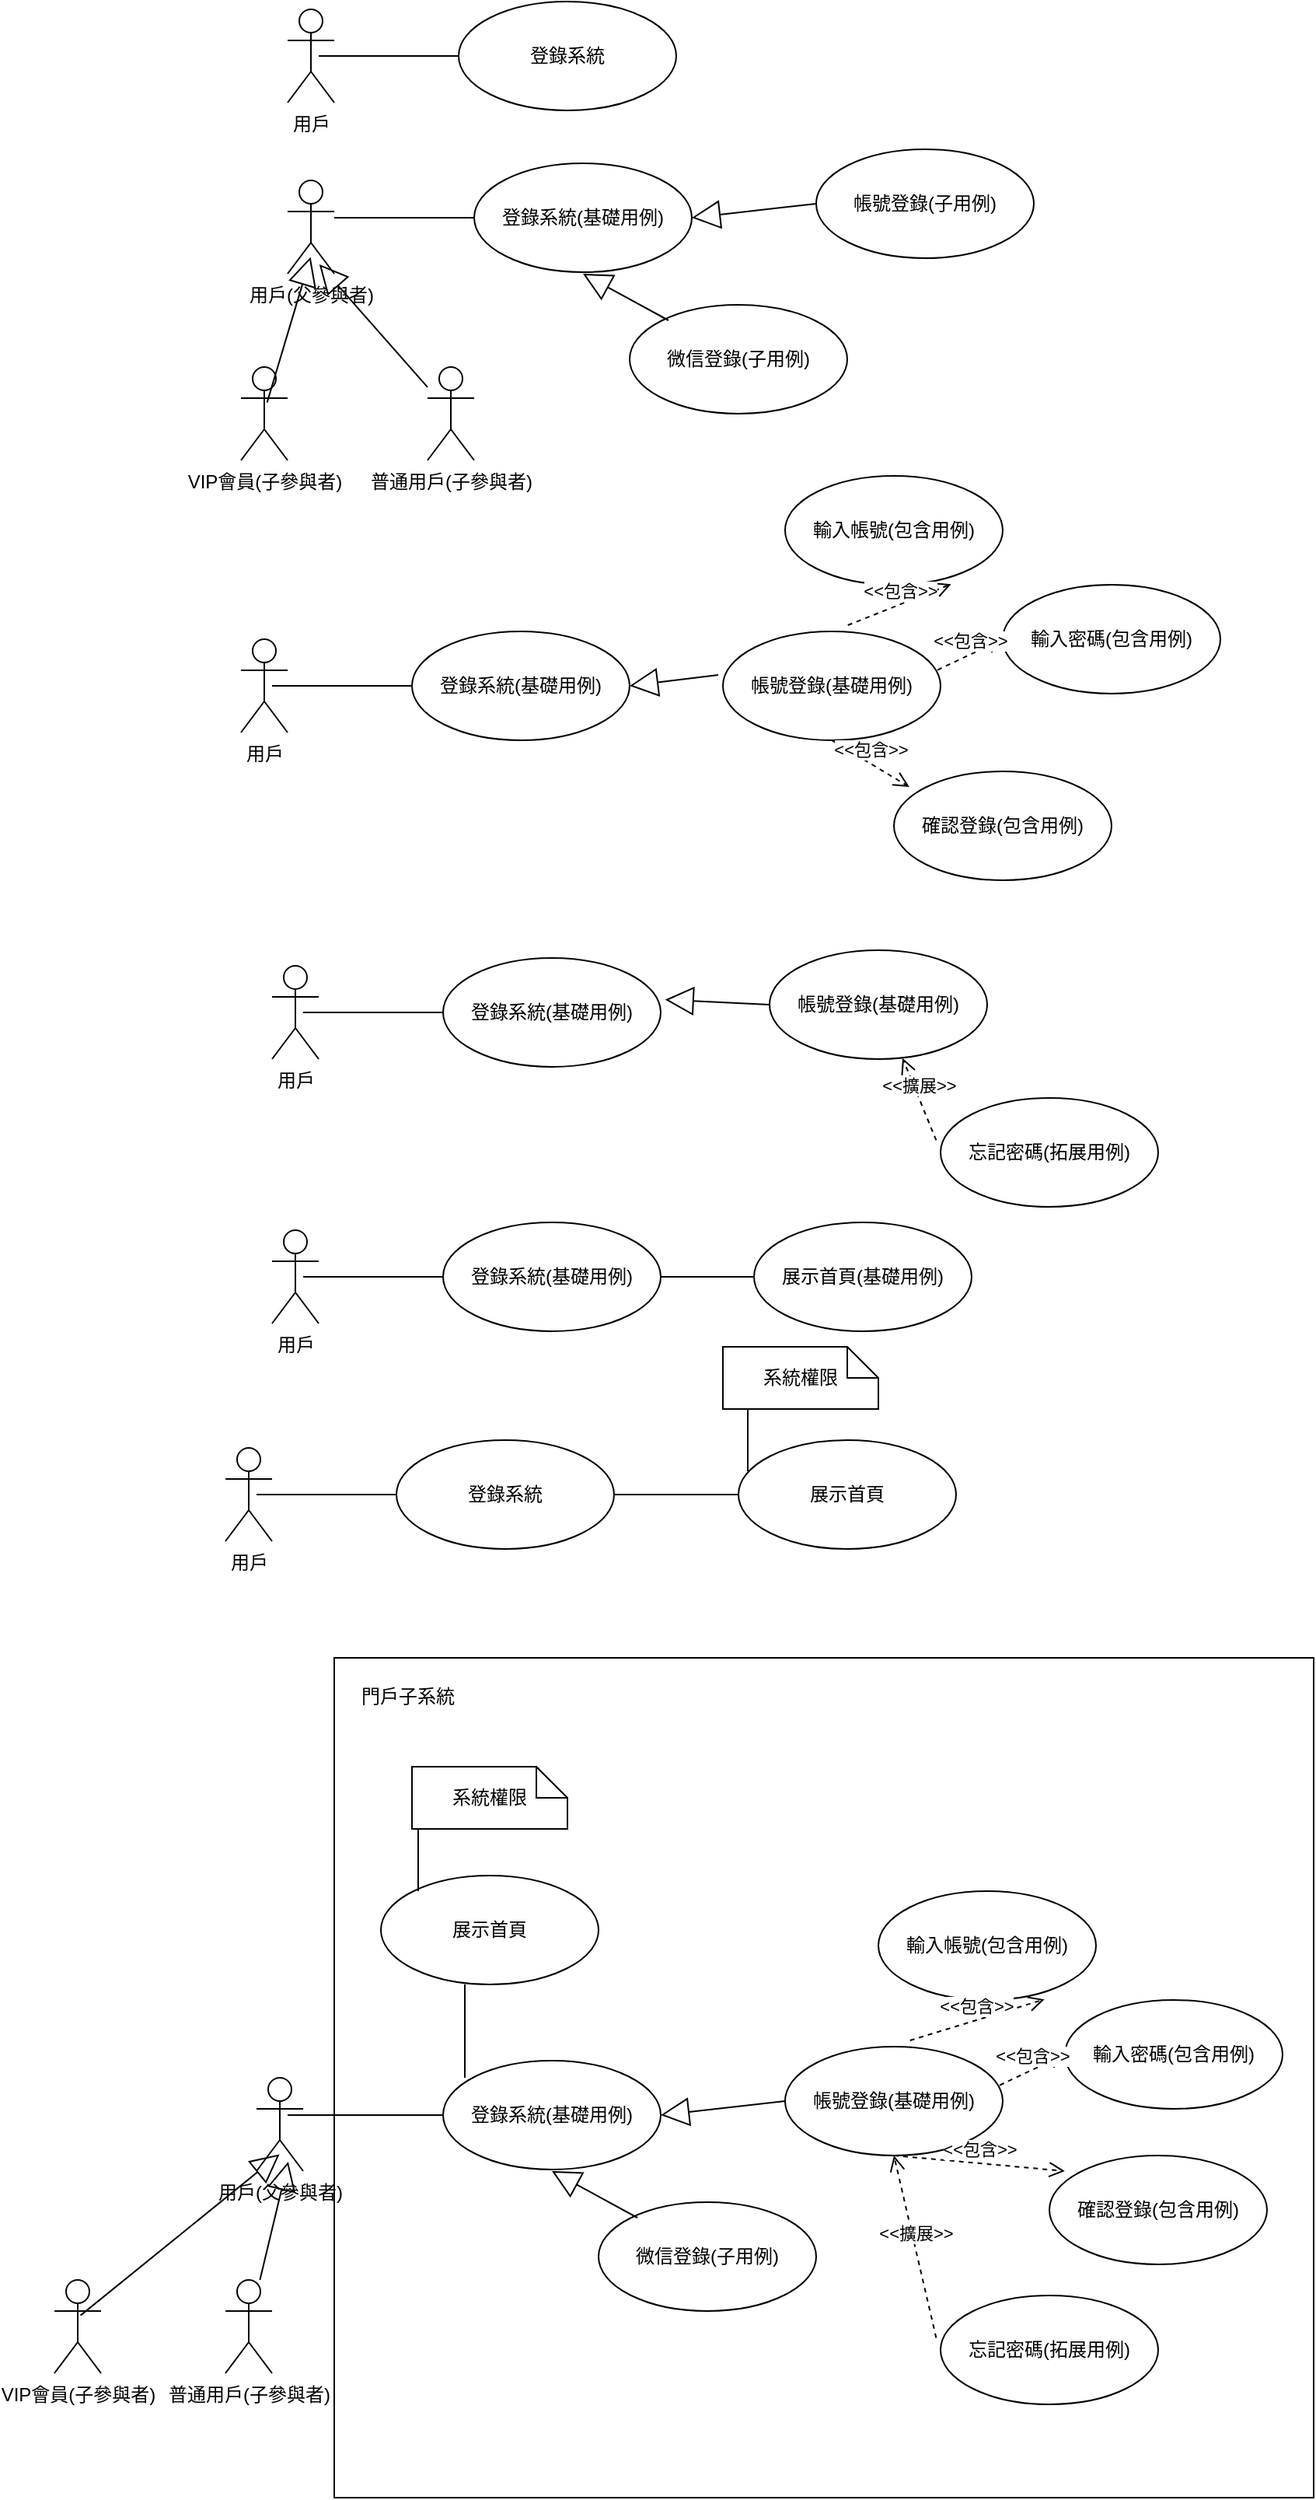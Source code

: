 <mxfile version="22.0.8" type="device">
  <diagram name="第 1 页" id="1D3wHkStJIY7CTlu3aL2">
    <mxGraphModel dx="1740" dy="530" grid="1" gridSize="10" guides="1" tooltips="1" connect="1" arrows="1" fold="1" page="1" pageScale="1" pageWidth="690" pageHeight="980" math="0" shadow="0">
      <root>
        <mxCell id="0" />
        <mxCell id="1" parent="0" />
        <mxCell id="c9QMCZZEDh3o72eXENTk-106" value="&lt;div style=&quot;&quot;&gt;&lt;br&gt;&lt;/div&gt;" style="html=1;whiteSpace=wrap;align=left;" vertex="1" parent="1">
          <mxGeometry x="130" y="1110" width="630" height="540" as="geometry" />
        </mxCell>
        <mxCell id="c9QMCZZEDh3o72eXENTk-2" value="用戶" style="shape=umlActor;verticalLabelPosition=bottom;verticalAlign=top;html=1;" vertex="1" parent="1">
          <mxGeometry x="100" y="50" width="30" height="60" as="geometry" />
        </mxCell>
        <mxCell id="c9QMCZZEDh3o72eXENTk-3" value="登錄系統" style="ellipse;whiteSpace=wrap;html=1;" vertex="1" parent="1">
          <mxGeometry x="210" y="45" width="140" height="70" as="geometry" />
        </mxCell>
        <mxCell id="c9QMCZZEDh3o72eXENTk-5" value="用戶(父參與者)" style="shape=umlActor;verticalLabelPosition=bottom;verticalAlign=top;html=1;" vertex="1" parent="1">
          <mxGeometry x="100" y="160" width="30" height="60" as="geometry" />
        </mxCell>
        <mxCell id="c9QMCZZEDh3o72eXENTk-6" value="VIP會員(子參與者)" style="shape=umlActor;verticalLabelPosition=bottom;verticalAlign=top;html=1;" vertex="1" parent="1">
          <mxGeometry x="70" y="280" width="30" height="60" as="geometry" />
        </mxCell>
        <mxCell id="c9QMCZZEDh3o72eXENTk-7" value="普通用戶(子參與者)" style="shape=umlActor;verticalLabelPosition=bottom;verticalAlign=top;html=1;" vertex="1" parent="1">
          <mxGeometry x="190" y="280" width="30" height="60" as="geometry" />
        </mxCell>
        <mxCell id="c9QMCZZEDh3o72eXENTk-18" value="登錄系統(基礎用例)" style="ellipse;whiteSpace=wrap;html=1;" vertex="1" parent="1">
          <mxGeometry x="220" y="149" width="140" height="70" as="geometry" />
        </mxCell>
        <mxCell id="c9QMCZZEDh3o72eXENTk-19" value="帳號登錄(子用例)" style="ellipse;whiteSpace=wrap;html=1;" vertex="1" parent="1">
          <mxGeometry x="440" y="140" width="140" height="70" as="geometry" />
        </mxCell>
        <mxCell id="c9QMCZZEDh3o72eXENTk-20" value="微信登錄(子用例)" style="ellipse;whiteSpace=wrap;html=1;" vertex="1" parent="1">
          <mxGeometry x="320" y="240" width="140" height="70" as="geometry" />
        </mxCell>
        <mxCell id="c9QMCZZEDh3o72eXENTk-23" value="" style="line;strokeWidth=1;fillColor=none;align=left;verticalAlign=middle;spacingTop=-1;spacingLeft=3;spacingRight=3;rotatable=0;labelPosition=right;points=[];portConstraint=eastwest;strokeColor=inherit;" vertex="1" parent="1">
          <mxGeometry x="130" y="180" width="90" height="8" as="geometry" />
        </mxCell>
        <mxCell id="c9QMCZZEDh3o72eXENTk-34" value="" style="line;strokeWidth=1;fillColor=none;align=left;verticalAlign=middle;spacingTop=-1;spacingLeft=3;spacingRight=3;rotatable=0;labelPosition=right;points=[];portConstraint=eastwest;strokeColor=inherit;" vertex="1" parent="1">
          <mxGeometry x="120" y="76" width="90" height="8" as="geometry" />
        </mxCell>
        <mxCell id="c9QMCZZEDh3o72eXENTk-35" value="用戶" style="shape=umlActor;verticalLabelPosition=bottom;verticalAlign=top;html=1;" vertex="1" parent="1">
          <mxGeometry x="70" y="455" width="30" height="60" as="geometry" />
        </mxCell>
        <mxCell id="c9QMCZZEDh3o72eXENTk-36" value="登錄系統(基礎用例)" style="ellipse;whiteSpace=wrap;html=1;" vertex="1" parent="1">
          <mxGeometry x="180" y="450" width="140" height="70" as="geometry" />
        </mxCell>
        <mxCell id="c9QMCZZEDh3o72eXENTk-37" value="" style="line;strokeWidth=1;fillColor=none;align=left;verticalAlign=middle;spacingTop=-1;spacingLeft=3;spacingRight=3;rotatable=0;labelPosition=right;points=[];portConstraint=eastwest;strokeColor=inherit;" vertex="1" parent="1">
          <mxGeometry x="90" y="481" width="90" height="8" as="geometry" />
        </mxCell>
        <mxCell id="c9QMCZZEDh3o72eXENTk-38" value="帳號登錄(基礎用例)" style="ellipse;whiteSpace=wrap;html=1;" vertex="1" parent="1">
          <mxGeometry x="380" y="450" width="140" height="70" as="geometry" />
        </mxCell>
        <mxCell id="c9QMCZZEDh3o72eXENTk-40" value="" style="endArrow=block;endSize=16;endFill=0;html=1;rounded=0;exitX=0.56;exitY=0.38;exitDx=0;exitDy=0;exitPerimeter=0;entryX=0.493;entryY=0.82;entryDx=0;entryDy=0;entryPerimeter=0;" edge="1" parent="1" source="c9QMCZZEDh3o72eXENTk-6" target="c9QMCZZEDh3o72eXENTk-5">
          <mxGeometry width="160" relative="1" as="geometry">
            <mxPoint x="260" y="380" as="sourcePoint" />
            <mxPoint x="420" y="380" as="targetPoint" />
            <mxPoint as="offset" />
          </mxGeometry>
        </mxCell>
        <mxCell id="c9QMCZZEDh3o72eXENTk-45" value="" style="endArrow=block;endSize=16;endFill=0;html=1;rounded=0;entryX=0.68;entryY=0.9;entryDx=0;entryDy=0;entryPerimeter=0;" edge="1" parent="1" source="c9QMCZZEDh3o72eXENTk-7" target="c9QMCZZEDh3o72eXENTk-5">
          <mxGeometry width="160" relative="1" as="geometry">
            <mxPoint x="185" y="309" as="sourcePoint" />
            <mxPoint x="345" y="309" as="targetPoint" />
          </mxGeometry>
        </mxCell>
        <mxCell id="c9QMCZZEDh3o72eXENTk-46" value="" style="endArrow=block;endSize=16;endFill=0;html=1;rounded=0;" edge="1" parent="1">
          <mxGeometry x="1" y="-142" width="160" relative="1" as="geometry">
            <mxPoint x="345" y="250" as="sourcePoint" />
            <mxPoint x="290" y="220" as="targetPoint" />
            <mxPoint x="110" y="-52" as="offset" />
          </mxGeometry>
        </mxCell>
        <mxCell id="c9QMCZZEDh3o72eXENTk-47" value="" style="endArrow=block;endSize=16;endFill=0;html=1;rounded=0;exitX=0;exitY=0.5;exitDx=0;exitDy=0;entryX=1;entryY=0.5;entryDx=0;entryDy=0;" edge="1" parent="1" source="c9QMCZZEDh3o72eXENTk-19" target="c9QMCZZEDh3o72eXENTk-18">
          <mxGeometry x="0.001" width="160" relative="1" as="geometry">
            <mxPoint x="380" y="100" as="sourcePoint" />
            <mxPoint x="540" y="100" as="targetPoint" />
            <mxPoint y="1" as="offset" />
          </mxGeometry>
        </mxCell>
        <mxCell id="c9QMCZZEDh3o72eXENTk-50" value="" style="endArrow=block;endSize=16;endFill=0;html=1;rounded=0;entryX=1;entryY=0.5;entryDx=0;entryDy=0;" edge="1" parent="1" target="c9QMCZZEDh3o72eXENTk-36">
          <mxGeometry width="160" relative="1" as="geometry">
            <mxPoint x="377" y="478" as="sourcePoint" />
            <mxPoint x="420" y="380" as="targetPoint" />
          </mxGeometry>
        </mxCell>
        <mxCell id="c9QMCZZEDh3o72eXENTk-51" value="輸入帳號(包含用例)" style="ellipse;whiteSpace=wrap;html=1;" vertex="1" parent="1">
          <mxGeometry x="420" y="350" width="140" height="70" as="geometry" />
        </mxCell>
        <mxCell id="c9QMCZZEDh3o72eXENTk-52" value="確認登錄(包含用例)" style="ellipse;whiteSpace=wrap;html=1;" vertex="1" parent="1">
          <mxGeometry x="490" y="540" width="140" height="70" as="geometry" />
        </mxCell>
        <mxCell id="c9QMCZZEDh3o72eXENTk-53" value="輸入密碼(包含用例)" style="ellipse;whiteSpace=wrap;html=1;" vertex="1" parent="1">
          <mxGeometry x="560" y="420" width="140" height="70" as="geometry" />
        </mxCell>
        <mxCell id="c9QMCZZEDh3o72eXENTk-55" value="&amp;lt;&amp;lt;包含&amp;gt;&amp;gt;" style="html=1;verticalAlign=bottom;endArrow=open;dashed=1;endSize=8;curved=0;rounded=0;exitX=0.574;exitY=-0.057;exitDx=0;exitDy=0;exitPerimeter=0;entryX=0.763;entryY=0.994;entryDx=0;entryDy=0;entryPerimeter=0;" edge="1" parent="1" source="c9QMCZZEDh3o72eXENTk-38" target="c9QMCZZEDh3o72eXENTk-51">
          <mxGeometry relative="1" as="geometry">
            <mxPoint x="390" y="380" as="sourcePoint" />
            <mxPoint x="310" y="380" as="targetPoint" />
          </mxGeometry>
        </mxCell>
        <mxCell id="c9QMCZZEDh3o72eXENTk-56" value="&amp;lt;&amp;lt;包含&amp;gt;&amp;gt;" style="html=1;verticalAlign=bottom;endArrow=open;dashed=1;endSize=8;curved=0;rounded=0;exitX=0.986;exitY=0.354;exitDx=0;exitDy=0;exitPerimeter=0;entryX=0;entryY=0.5;entryDx=0;entryDy=0;" edge="1" parent="1" source="c9QMCZZEDh3o72eXENTk-38" target="c9QMCZZEDh3o72eXENTk-53">
          <mxGeometry relative="1" as="geometry">
            <mxPoint x="350" y="380" as="sourcePoint" />
            <mxPoint x="417" y="354" as="targetPoint" />
            <Array as="points" />
          </mxGeometry>
        </mxCell>
        <mxCell id="c9QMCZZEDh3o72eXENTk-57" value="&amp;lt;&amp;lt;包含&amp;gt;&amp;gt;" style="html=1;verticalAlign=bottom;endArrow=open;dashed=1;endSize=8;curved=0;rounded=0;exitX=0.5;exitY=1;exitDx=0;exitDy=0;entryX=0.071;entryY=0.143;entryDx=0;entryDy=0;entryPerimeter=0;" edge="1" parent="1" source="c9QMCZZEDh3o72eXENTk-38" target="c9QMCZZEDh3o72eXENTk-52">
          <mxGeometry relative="1" as="geometry">
            <mxPoint x="320" y="390" as="sourcePoint" />
            <mxPoint x="362" y="370" as="targetPoint" />
            <Array as="points" />
          </mxGeometry>
        </mxCell>
        <mxCell id="c9QMCZZEDh3o72eXENTk-58" value="用戶" style="shape=umlActor;verticalLabelPosition=bottom;verticalAlign=top;html=1;" vertex="1" parent="1">
          <mxGeometry x="90" y="665" width="30" height="60" as="geometry" />
        </mxCell>
        <mxCell id="c9QMCZZEDh3o72eXENTk-59" value="登錄系統(基礎用例)" style="ellipse;whiteSpace=wrap;html=1;" vertex="1" parent="1">
          <mxGeometry x="200" y="660" width="140" height="70" as="geometry" />
        </mxCell>
        <mxCell id="c9QMCZZEDh3o72eXENTk-60" value="" style="line;strokeWidth=1;fillColor=none;align=left;verticalAlign=middle;spacingTop=-1;spacingLeft=3;spacingRight=3;rotatable=0;labelPosition=right;points=[];portConstraint=eastwest;strokeColor=inherit;" vertex="1" parent="1">
          <mxGeometry x="110" y="691" width="90" height="8" as="geometry" />
        </mxCell>
        <mxCell id="c9QMCZZEDh3o72eXENTk-61" value="帳號登錄(基礎用例)" style="ellipse;whiteSpace=wrap;html=1;" vertex="1" parent="1">
          <mxGeometry x="410" y="655" width="140" height="70" as="geometry" />
        </mxCell>
        <mxCell id="c9QMCZZEDh3o72eXENTk-62" value="" style="endArrow=block;endSize=16;endFill=0;html=1;rounded=0;entryX=1.02;entryY=0.383;entryDx=0;entryDy=0;entryPerimeter=0;exitX=0;exitY=0.5;exitDx=0;exitDy=0;" edge="1" parent="1" source="c9QMCZZEDh3o72eXENTk-61" target="c9QMCZZEDh3o72eXENTk-59">
          <mxGeometry width="160" relative="1" as="geometry">
            <mxPoint x="340" y="600" as="sourcePoint" />
            <mxPoint x="283" y="607" as="targetPoint" />
          </mxGeometry>
        </mxCell>
        <mxCell id="c9QMCZZEDh3o72eXENTk-63" value="忘記密碼(拓展用例)" style="ellipse;whiteSpace=wrap;html=1;" vertex="1" parent="1">
          <mxGeometry x="520" y="750" width="140" height="70" as="geometry" />
        </mxCell>
        <mxCell id="c9QMCZZEDh3o72eXENTk-64" value="&amp;lt;&amp;lt;擴展&amp;gt;&amp;gt;" style="html=1;verticalAlign=bottom;endArrow=open;dashed=1;endSize=8;curved=0;rounded=0;exitX=-0.02;exitY=0.389;exitDx=0;exitDy=0;entryX=0.611;entryY=0.991;entryDx=0;entryDy=0;entryPerimeter=0;exitPerimeter=0;" edge="1" parent="1" source="c9QMCZZEDh3o72eXENTk-63" target="c9QMCZZEDh3o72eXENTk-61">
          <mxGeometry relative="1" as="geometry">
            <mxPoint x="380" y="790" as="sourcePoint" />
            <mxPoint x="430" y="820" as="targetPoint" />
            <Array as="points" />
          </mxGeometry>
        </mxCell>
        <mxCell id="c9QMCZZEDh3o72eXENTk-65" value="用戶" style="shape=umlActor;verticalLabelPosition=bottom;verticalAlign=top;html=1;" vertex="1" parent="1">
          <mxGeometry x="90" y="835" width="30" height="60" as="geometry" />
        </mxCell>
        <mxCell id="c9QMCZZEDh3o72eXENTk-66" value="登錄系統(基礎用例)" style="ellipse;whiteSpace=wrap;html=1;" vertex="1" parent="1">
          <mxGeometry x="200" y="830" width="140" height="70" as="geometry" />
        </mxCell>
        <mxCell id="c9QMCZZEDh3o72eXENTk-67" value="" style="line;strokeWidth=1;fillColor=none;align=left;verticalAlign=middle;spacingTop=-1;spacingLeft=3;spacingRight=3;rotatable=0;labelPosition=right;points=[];portConstraint=eastwest;strokeColor=inherit;" vertex="1" parent="1">
          <mxGeometry x="110" y="861" width="90" height="8" as="geometry" />
        </mxCell>
        <mxCell id="c9QMCZZEDh3o72eXENTk-68" value="展示首頁(基礎用例)" style="ellipse;whiteSpace=wrap;html=1;" vertex="1" parent="1">
          <mxGeometry x="400" y="830" width="140" height="70" as="geometry" />
        </mxCell>
        <mxCell id="c9QMCZZEDh3o72eXENTk-69" value="" style="line;strokeWidth=1;fillColor=none;align=left;verticalAlign=middle;spacingTop=-1;spacingLeft=3;spacingRight=3;rotatable=0;labelPosition=right;points=[];portConstraint=eastwest;strokeColor=inherit;" vertex="1" parent="1">
          <mxGeometry x="340" y="861" width="60" height="8" as="geometry" />
        </mxCell>
        <mxCell id="c9QMCZZEDh3o72eXENTk-70" value="用戶" style="shape=umlActor;verticalLabelPosition=bottom;verticalAlign=top;html=1;" vertex="1" parent="1">
          <mxGeometry x="60" y="975" width="30" height="60" as="geometry" />
        </mxCell>
        <mxCell id="c9QMCZZEDh3o72eXENTk-71" value="登錄系統" style="ellipse;whiteSpace=wrap;html=1;" vertex="1" parent="1">
          <mxGeometry x="170" y="970" width="140" height="70" as="geometry" />
        </mxCell>
        <mxCell id="c9QMCZZEDh3o72eXENTk-72" value="" style="line;strokeWidth=1;fillColor=none;align=left;verticalAlign=middle;spacingTop=-1;spacingLeft=3;spacingRight=3;rotatable=0;labelPosition=right;points=[];portConstraint=eastwest;strokeColor=inherit;" vertex="1" parent="1">
          <mxGeometry x="80" y="1001" width="90" height="8" as="geometry" />
        </mxCell>
        <mxCell id="c9QMCZZEDh3o72eXENTk-73" value="展示首頁" style="ellipse;whiteSpace=wrap;html=1;" vertex="1" parent="1">
          <mxGeometry x="390" y="970" width="140" height="70" as="geometry" />
        </mxCell>
        <mxCell id="c9QMCZZEDh3o72eXENTk-74" value="" style="line;strokeWidth=1;fillColor=none;align=left;verticalAlign=middle;spacingTop=-1;spacingLeft=3;spacingRight=3;rotatable=0;labelPosition=right;points=[];portConstraint=eastwest;strokeColor=inherit;" vertex="1" parent="1">
          <mxGeometry x="310" y="1001" width="80" height="8" as="geometry" />
        </mxCell>
        <mxCell id="c9QMCZZEDh3o72eXENTk-75" value="系統權限" style="shape=note;size=20;whiteSpace=wrap;html=1;" vertex="1" parent="1">
          <mxGeometry x="380" y="910" width="100" height="40" as="geometry" />
        </mxCell>
        <mxCell id="c9QMCZZEDh3o72eXENTk-77" value="" style="line;strokeWidth=1;fillColor=none;align=left;verticalAlign=middle;spacingTop=-1;spacingLeft=3;spacingRight=3;rotatable=0;labelPosition=right;points=[];portConstraint=eastwest;strokeColor=inherit;direction=south;" vertex="1" parent="1">
          <mxGeometry x="392" y="950" width="8" height="40" as="geometry" />
        </mxCell>
        <mxCell id="c9QMCZZEDh3o72eXENTk-79" value="用戶(父參與者)" style="shape=umlActor;verticalLabelPosition=bottom;verticalAlign=top;html=1;" vertex="1" parent="1">
          <mxGeometry x="80" y="1380" width="30" height="60" as="geometry" />
        </mxCell>
        <mxCell id="c9QMCZZEDh3o72eXENTk-80" value="VIP會員(子參與者)" style="shape=umlActor;verticalLabelPosition=bottom;verticalAlign=top;html=1;" vertex="1" parent="1">
          <mxGeometry x="-50" y="1510" width="30" height="60" as="geometry" />
        </mxCell>
        <mxCell id="c9QMCZZEDh3o72eXENTk-81" value="普通用戶(子參與者)" style="shape=umlActor;verticalLabelPosition=bottom;verticalAlign=top;html=1;" vertex="1" parent="1">
          <mxGeometry x="60" y="1510" width="30" height="60" as="geometry" />
        </mxCell>
        <mxCell id="c9QMCZZEDh3o72eXENTk-82" value="" style="line;strokeWidth=1;fillColor=none;align=left;verticalAlign=middle;spacingTop=-1;spacingLeft=3;spacingRight=3;rotatable=0;labelPosition=right;points=[];portConstraint=eastwest;strokeColor=inherit;" vertex="1" parent="1">
          <mxGeometry x="100" y="1400" width="100" height="8" as="geometry" />
        </mxCell>
        <mxCell id="c9QMCZZEDh3o72eXENTk-83" value="" style="endArrow=block;endSize=16;endFill=0;html=1;rounded=0;exitX=0.56;exitY=0.38;exitDx=0;exitDy=0;exitPerimeter=0;entryX=0.493;entryY=0.82;entryDx=0;entryDy=0;entryPerimeter=0;" edge="1" parent="1" source="c9QMCZZEDh3o72eXENTk-80" target="c9QMCZZEDh3o72eXENTk-79">
          <mxGeometry width="160" relative="1" as="geometry">
            <mxPoint x="240" y="1600" as="sourcePoint" />
            <mxPoint x="400" y="1600" as="targetPoint" />
            <mxPoint as="offset" />
          </mxGeometry>
        </mxCell>
        <mxCell id="c9QMCZZEDh3o72eXENTk-84" value="" style="endArrow=block;endSize=16;endFill=0;html=1;rounded=0;entryX=0.68;entryY=0.9;entryDx=0;entryDy=0;entryPerimeter=0;" edge="1" parent="1" source="c9QMCZZEDh3o72eXENTk-81" target="c9QMCZZEDh3o72eXENTk-79">
          <mxGeometry width="160" relative="1" as="geometry">
            <mxPoint x="165" y="1529" as="sourcePoint" />
            <mxPoint x="325" y="1529" as="targetPoint" />
          </mxGeometry>
        </mxCell>
        <mxCell id="c9QMCZZEDh3o72eXENTk-85" value="登錄系統(基礎用例)" style="ellipse;whiteSpace=wrap;html=1;" vertex="1" parent="1">
          <mxGeometry x="200" y="1369" width="140" height="70" as="geometry" />
        </mxCell>
        <mxCell id="c9QMCZZEDh3o72eXENTk-87" value="微信登錄(子用例)" style="ellipse;whiteSpace=wrap;html=1;" vertex="1" parent="1">
          <mxGeometry x="300" y="1460" width="140" height="70" as="geometry" />
        </mxCell>
        <mxCell id="c9QMCZZEDh3o72eXENTk-88" value="" style="endArrow=block;endSize=16;endFill=0;html=1;rounded=0;" edge="1" parent="1">
          <mxGeometry x="1" y="-142" width="160" relative="1" as="geometry">
            <mxPoint x="325" y="1470" as="sourcePoint" />
            <mxPoint x="270" y="1440" as="targetPoint" />
            <mxPoint x="110" y="-52" as="offset" />
          </mxGeometry>
        </mxCell>
        <mxCell id="c9QMCZZEDh3o72eXENTk-89" value="" style="endArrow=block;endSize=16;endFill=0;html=1;rounded=0;exitX=0;exitY=0.5;exitDx=0;exitDy=0;entryX=1;entryY=0.5;entryDx=0;entryDy=0;" edge="1" parent="1" target="c9QMCZZEDh3o72eXENTk-85">
          <mxGeometry x="0.001" width="160" relative="1" as="geometry">
            <mxPoint x="420" y="1395" as="sourcePoint" />
            <mxPoint x="520" y="1320" as="targetPoint" />
            <mxPoint y="1" as="offset" />
          </mxGeometry>
        </mxCell>
        <mxCell id="c9QMCZZEDh3o72eXENTk-90" value="帳號登錄(基礎用例)" style="ellipse;whiteSpace=wrap;html=1;" vertex="1" parent="1">
          <mxGeometry x="420" y="1360" width="140" height="70" as="geometry" />
        </mxCell>
        <mxCell id="c9QMCZZEDh3o72eXENTk-91" value="輸入帳號(包含用例)" style="ellipse;whiteSpace=wrap;html=1;" vertex="1" parent="1">
          <mxGeometry x="480" y="1260" width="140" height="70" as="geometry" />
        </mxCell>
        <mxCell id="c9QMCZZEDh3o72eXENTk-92" value="確認登錄(包含用例)" style="ellipse;whiteSpace=wrap;html=1;" vertex="1" parent="1">
          <mxGeometry x="590" y="1430" width="140" height="70" as="geometry" />
        </mxCell>
        <mxCell id="c9QMCZZEDh3o72eXENTk-93" value="輸入密碼(包含用例)" style="ellipse;whiteSpace=wrap;html=1;" vertex="1" parent="1">
          <mxGeometry x="600" y="1330" width="140" height="70" as="geometry" />
        </mxCell>
        <mxCell id="c9QMCZZEDh3o72eXENTk-94" value="&amp;lt;&amp;lt;包含&amp;gt;&amp;gt;" style="html=1;verticalAlign=bottom;endArrow=open;dashed=1;endSize=8;curved=0;rounded=0;exitX=0.574;exitY=-0.057;exitDx=0;exitDy=0;exitPerimeter=0;entryX=0.763;entryY=0.994;entryDx=0;entryDy=0;entryPerimeter=0;" edge="1" parent="1" source="c9QMCZZEDh3o72eXENTk-90" target="c9QMCZZEDh3o72eXENTk-91">
          <mxGeometry relative="1" as="geometry">
            <mxPoint x="430" y="1290" as="sourcePoint" />
            <mxPoint x="350" y="1290" as="targetPoint" />
          </mxGeometry>
        </mxCell>
        <mxCell id="c9QMCZZEDh3o72eXENTk-95" value="&amp;lt;&amp;lt;包含&amp;gt;&amp;gt;" style="html=1;verticalAlign=bottom;endArrow=open;dashed=1;endSize=8;curved=0;rounded=0;exitX=0.986;exitY=0.354;exitDx=0;exitDy=0;exitPerimeter=0;entryX=0;entryY=0.5;entryDx=0;entryDy=0;" edge="1" parent="1" source="c9QMCZZEDh3o72eXENTk-90">
          <mxGeometry relative="1" as="geometry">
            <mxPoint x="390" y="1290" as="sourcePoint" />
            <mxPoint x="600" y="1365" as="targetPoint" />
            <Array as="points" />
          </mxGeometry>
        </mxCell>
        <mxCell id="c9QMCZZEDh3o72eXENTk-96" value="&amp;lt;&amp;lt;包含&amp;gt;&amp;gt;" style="html=1;verticalAlign=bottom;endArrow=open;dashed=1;endSize=8;curved=0;rounded=0;exitX=0.5;exitY=1;exitDx=0;exitDy=0;entryX=0.071;entryY=0.143;entryDx=0;entryDy=0;entryPerimeter=0;" edge="1" parent="1" source="c9QMCZZEDh3o72eXENTk-90" target="c9QMCZZEDh3o72eXENTk-92">
          <mxGeometry relative="1" as="geometry">
            <mxPoint x="360" y="1300" as="sourcePoint" />
            <mxPoint x="402" y="1280" as="targetPoint" />
            <Array as="points" />
          </mxGeometry>
        </mxCell>
        <mxCell id="c9QMCZZEDh3o72eXENTk-97" value="忘記密碼(拓展用例)" style="ellipse;whiteSpace=wrap;html=1;" vertex="1" parent="1">
          <mxGeometry x="520" y="1520" width="140" height="70" as="geometry" />
        </mxCell>
        <mxCell id="c9QMCZZEDh3o72eXENTk-98" value="&amp;lt;&amp;lt;擴展&amp;gt;&amp;gt;" style="html=1;verticalAlign=bottom;endArrow=open;dashed=1;endSize=8;curved=0;rounded=0;exitX=-0.02;exitY=0.389;exitDx=0;exitDy=0;exitPerimeter=0;" edge="1" parent="1" source="c9QMCZZEDh3o72eXENTk-97">
          <mxGeometry relative="1" as="geometry">
            <mxPoint x="364" y="1616" as="sourcePoint" />
            <mxPoint x="490" y="1430" as="targetPoint" />
            <Array as="points" />
          </mxGeometry>
        </mxCell>
        <mxCell id="c9QMCZZEDh3o72eXENTk-99" value="展示首頁" style="ellipse;whiteSpace=wrap;html=1;" vertex="1" parent="1">
          <mxGeometry x="160" y="1250" width="140" height="70" as="geometry" />
        </mxCell>
        <mxCell id="c9QMCZZEDh3o72eXENTk-100" value="" style="line;strokeWidth=1;fillColor=none;align=center;verticalAlign=middle;spacingTop=-1;spacingLeft=3;spacingRight=3;rotatable=0;labelPosition=center;points=[];portConstraint=eastwest;strokeColor=inherit;verticalLabelPosition=middle;direction=south;" vertex="1" parent="1">
          <mxGeometry x="210" y="1320" width="8" height="60" as="geometry" />
        </mxCell>
        <mxCell id="c9QMCZZEDh3o72eXENTk-101" value="系統權限" style="shape=note;size=20;whiteSpace=wrap;html=1;" vertex="1" parent="1">
          <mxGeometry x="180" y="1180" width="100" height="40" as="geometry" />
        </mxCell>
        <mxCell id="c9QMCZZEDh3o72eXENTk-102" value="" style="line;strokeWidth=1;fillColor=none;align=left;verticalAlign=middle;spacingTop=-1;spacingLeft=3;spacingRight=3;rotatable=0;labelPosition=right;points=[];portConstraint=eastwest;strokeColor=inherit;direction=south;" vertex="1" parent="1">
          <mxGeometry x="180" y="1220" width="8" height="40" as="geometry" />
        </mxCell>
        <mxCell id="c9QMCZZEDh3o72eXENTk-110" value="門戶子系統" style="text;html=1;strokeColor=none;fillColor=none;align=center;verticalAlign=middle;whiteSpace=wrap;rounded=0;" vertex="1" parent="1">
          <mxGeometry x="135" y="1120" width="85" height="30" as="geometry" />
        </mxCell>
      </root>
    </mxGraphModel>
  </diagram>
</mxfile>

